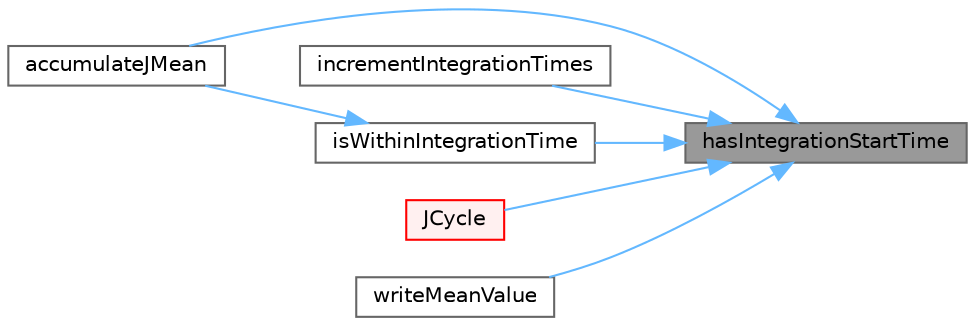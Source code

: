 digraph "hasIntegrationStartTime"
{
 // LATEX_PDF_SIZE
  bgcolor="transparent";
  edge [fontname=Helvetica,fontsize=10,labelfontname=Helvetica,labelfontsize=10];
  node [fontname=Helvetica,fontsize=10,shape=box,height=0.2,width=0.4];
  rankdir="RL";
  Node1 [id="Node000001",label="hasIntegrationStartTime",height=0.2,width=0.4,color="gray40", fillcolor="grey60", style="filled", fontcolor="black",tooltip=" "];
  Node1 -> Node2 [id="edge1_Node000001_Node000002",dir="back",color="steelblue1",style="solid",tooltip=" "];
  Node2 [id="Node000002",label="accumulateJMean",height=0.2,width=0.4,color="grey40", fillcolor="white", style="filled",URL="$classFoam_1_1objective.html#a23abeee728674fdfc1c34d3ab52004da",tooltip=" "];
  Node1 -> Node3 [id="edge2_Node000001_Node000003",dir="back",color="steelblue1",style="solid",tooltip=" "];
  Node3 [id="Node000003",label="incrementIntegrationTimes",height=0.2,width=0.4,color="grey40", fillcolor="white", style="filled",URL="$classFoam_1_1objective.html#abe2fe9134c599cafc3197a55eb5769bd",tooltip=" "];
  Node1 -> Node4 [id="edge3_Node000001_Node000004",dir="back",color="steelblue1",style="solid",tooltip=" "];
  Node4 [id="Node000004",label="isWithinIntegrationTime",height=0.2,width=0.4,color="grey40", fillcolor="white", style="filled",URL="$classFoam_1_1objective.html#aecd914d3b94d4e452ff9d21d6e80f58f",tooltip=" "];
  Node4 -> Node2 [id="edge4_Node000004_Node000002",dir="back",color="steelblue1",style="solid",tooltip=" "];
  Node1 -> Node5 [id="edge5_Node000001_Node000005",dir="back",color="steelblue1",style="solid",tooltip=" "];
  Node5 [id="Node000005",label="JCycle",height=0.2,width=0.4,color="red", fillcolor="#FFF0F0", style="filled",URL="$classFoam_1_1objective.html#a076a42442e8053bc0d83bea073a01268",tooltip=" "];
  Node1 -> Node9 [id="edge6_Node000001_Node000009",dir="back",color="steelblue1",style="solid",tooltip=" "];
  Node9 [id="Node000009",label="writeMeanValue",height=0.2,width=0.4,color="grey40", fillcolor="white", style="filled",URL="$classFoam_1_1objective.html#a415e777a170ac4404d7f579da6f3ace5",tooltip=" "];
}
